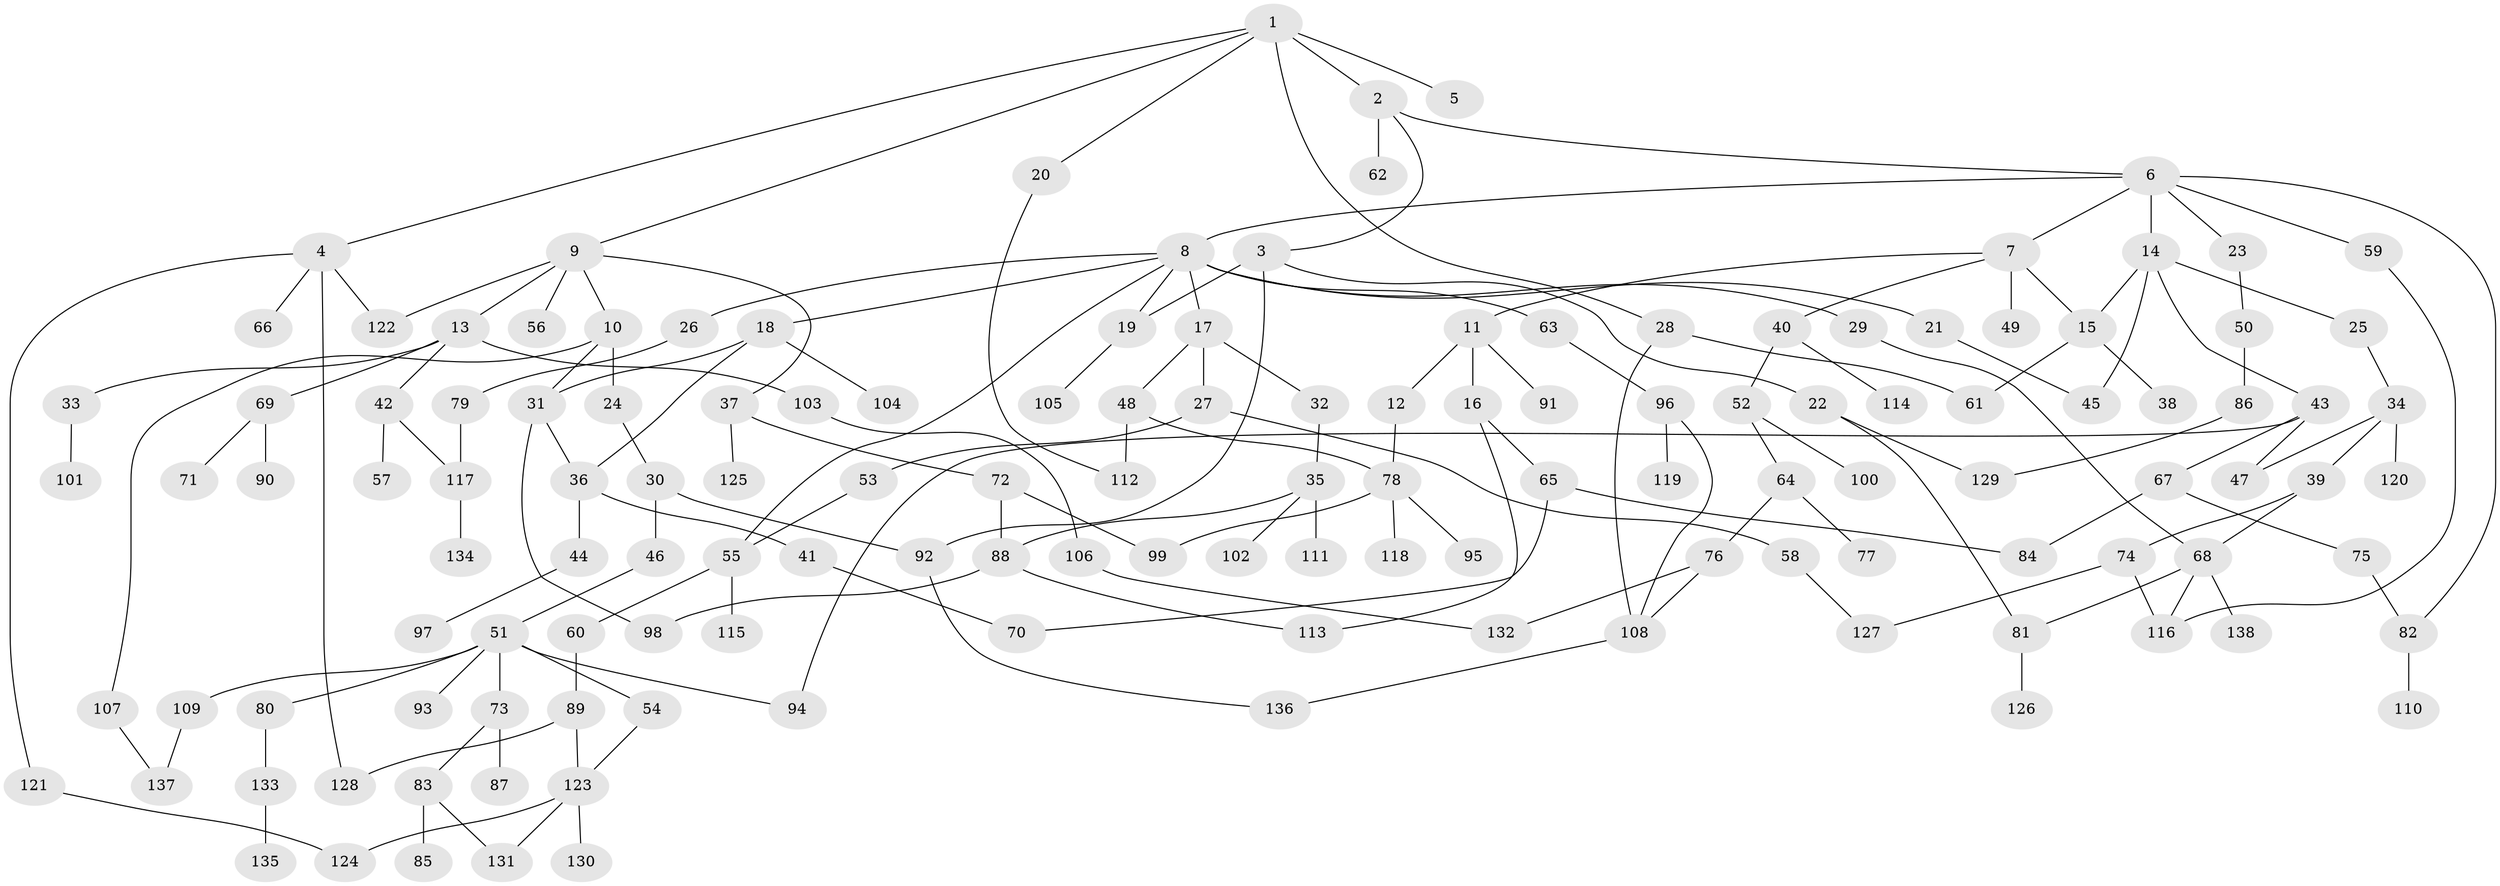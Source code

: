 // coarse degree distribution, {7: 0.021052631578947368, 6: 0.042105263157894736, 4: 0.15789473684210525, 1: 0.25263157894736843, 10: 0.021052631578947368, 5: 0.031578947368421054, 3: 0.1368421052631579, 2: 0.3368421052631579}
// Generated by graph-tools (version 1.1) at 2025/41/03/06/25 10:41:27]
// undirected, 138 vertices, 173 edges
graph export_dot {
graph [start="1"]
  node [color=gray90,style=filled];
  1;
  2;
  3;
  4;
  5;
  6;
  7;
  8;
  9;
  10;
  11;
  12;
  13;
  14;
  15;
  16;
  17;
  18;
  19;
  20;
  21;
  22;
  23;
  24;
  25;
  26;
  27;
  28;
  29;
  30;
  31;
  32;
  33;
  34;
  35;
  36;
  37;
  38;
  39;
  40;
  41;
  42;
  43;
  44;
  45;
  46;
  47;
  48;
  49;
  50;
  51;
  52;
  53;
  54;
  55;
  56;
  57;
  58;
  59;
  60;
  61;
  62;
  63;
  64;
  65;
  66;
  67;
  68;
  69;
  70;
  71;
  72;
  73;
  74;
  75;
  76;
  77;
  78;
  79;
  80;
  81;
  82;
  83;
  84;
  85;
  86;
  87;
  88;
  89;
  90;
  91;
  92;
  93;
  94;
  95;
  96;
  97;
  98;
  99;
  100;
  101;
  102;
  103;
  104;
  105;
  106;
  107;
  108;
  109;
  110;
  111;
  112;
  113;
  114;
  115;
  116;
  117;
  118;
  119;
  120;
  121;
  122;
  123;
  124;
  125;
  126;
  127;
  128;
  129;
  130;
  131;
  132;
  133;
  134;
  135;
  136;
  137;
  138;
  1 -- 2;
  1 -- 4;
  1 -- 5;
  1 -- 9;
  1 -- 20;
  1 -- 28;
  2 -- 3;
  2 -- 6;
  2 -- 62;
  3 -- 19;
  3 -- 22;
  3 -- 92;
  4 -- 66;
  4 -- 121;
  4 -- 122;
  4 -- 128;
  6 -- 7;
  6 -- 8;
  6 -- 14;
  6 -- 23;
  6 -- 59;
  6 -- 82;
  7 -- 11;
  7 -- 40;
  7 -- 49;
  7 -- 15;
  8 -- 17;
  8 -- 18;
  8 -- 21;
  8 -- 26;
  8 -- 29;
  8 -- 55;
  8 -- 63;
  8 -- 19;
  9 -- 10;
  9 -- 13;
  9 -- 37;
  9 -- 56;
  9 -- 122;
  10 -- 24;
  10 -- 107;
  10 -- 31;
  11 -- 12;
  11 -- 16;
  11 -- 91;
  12 -- 78;
  13 -- 33;
  13 -- 42;
  13 -- 69;
  13 -- 103;
  14 -- 15;
  14 -- 25;
  14 -- 43;
  14 -- 45;
  15 -- 38;
  15 -- 61;
  16 -- 65;
  16 -- 113;
  17 -- 27;
  17 -- 32;
  17 -- 48;
  18 -- 31;
  18 -- 104;
  18 -- 36;
  19 -- 105;
  20 -- 112;
  21 -- 45;
  22 -- 129;
  22 -- 81;
  23 -- 50;
  24 -- 30;
  25 -- 34;
  26 -- 79;
  27 -- 53;
  27 -- 58;
  28 -- 61;
  28 -- 108;
  29 -- 68;
  30 -- 46;
  30 -- 92;
  31 -- 36;
  31 -- 98;
  32 -- 35;
  33 -- 101;
  34 -- 39;
  34 -- 47;
  34 -- 120;
  35 -- 88;
  35 -- 102;
  35 -- 111;
  36 -- 41;
  36 -- 44;
  37 -- 72;
  37 -- 125;
  39 -- 74;
  39 -- 68;
  40 -- 52;
  40 -- 114;
  41 -- 70;
  42 -- 57;
  42 -- 117;
  43 -- 67;
  43 -- 94;
  43 -- 47;
  44 -- 97;
  46 -- 51;
  48 -- 78;
  48 -- 112;
  50 -- 86;
  51 -- 54;
  51 -- 73;
  51 -- 80;
  51 -- 93;
  51 -- 109;
  51 -- 94;
  52 -- 64;
  52 -- 100;
  53 -- 55;
  54 -- 123;
  55 -- 60;
  55 -- 115;
  58 -- 127;
  59 -- 116;
  60 -- 89;
  63 -- 96;
  64 -- 76;
  64 -- 77;
  65 -- 70;
  65 -- 84;
  67 -- 75;
  67 -- 84;
  68 -- 81;
  68 -- 138;
  68 -- 116;
  69 -- 71;
  69 -- 90;
  72 -- 99;
  72 -- 88;
  73 -- 83;
  73 -- 87;
  74 -- 116;
  74 -- 127;
  75 -- 82;
  76 -- 132;
  76 -- 108;
  78 -- 95;
  78 -- 118;
  78 -- 99;
  79 -- 117;
  80 -- 133;
  81 -- 126;
  82 -- 110;
  83 -- 85;
  83 -- 131;
  86 -- 129;
  88 -- 98;
  88 -- 113;
  89 -- 128;
  89 -- 123;
  92 -- 136;
  96 -- 108;
  96 -- 119;
  103 -- 106;
  106 -- 132;
  107 -- 137;
  108 -- 136;
  109 -- 137;
  117 -- 134;
  121 -- 124;
  123 -- 130;
  123 -- 131;
  123 -- 124;
  133 -- 135;
}
